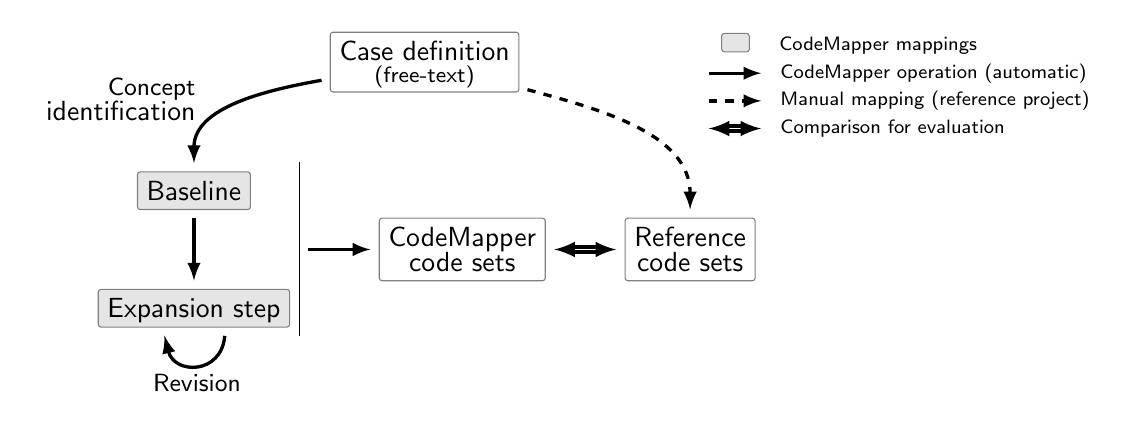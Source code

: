 % -*- mode: LaTeX -*-
\usetikzlibrary{arrows,calc,shapes.geometric,shapes.arrows,positioning,fit,backgrounds,patterns}


\begin{tikzpicture}[%
rect/.style n args={4}{
        draw=none,
        rectangle,
        append after command={
            \pgfextra{%
                \pgfkeysgetvalue{/pgf/outer xsep}{\oxsep}
                \pgfkeysgetvalue{/pgf/outer ysep}{\oysep}
                \def\arg@one{#1}
                \def\arg@two{#2}
                \def\arg@three{#3}
                \def\arg@four{#4}
                \begin{pgfinterruptpath}
                    \ifx\\#1\\\else
                        \draw[draw,#1] ([xshift=-\oxsep,yshift=+\pgflinewidth]\tikzlastnode.south east) edge ([xshift=-\oxsep,yshift=0\ifx\arg@two\@empty-\pgflinewidth\fi]\tikzlastnode.north east);
                    \fi\ifx\\#2\\\else
                        \draw[draw,#2] ([xshift=-\pgflinewidth,yshift=-\oysep]\tikzlastnode.north east) edge ([xshift=0\ifx\arg@three\@empty+\pgflinewidth\fi,yshift=-\oysep]\tikzlastnode.north west);
                    \fi\ifx\\#3\\\else
                        \draw[draw,#3] ([xshift=\oxsep,yshift=0-\pgflinewidth]\tikzlastnode.north west) edge ([xshift=\oxsep,yshift=0\ifx\arg@four\@empty+\pgflinewidth\fi]\tikzlastnode.south west);
                    \fi\ifx\\#4\\\else
                        \draw[draw,#4] ([xshift=0+\pgflinewidth,yshift=\oysep]\tikzlastnode.south west) edge ([xshift=0\ifx\arg@one\@empty-\pgflinewidth\fi,yshift=\oysep]\tikzlastnode.south east);
                    \fi
                \end{pgfinterruptpath}
            }
        }
    },
    every node/.style={%
      font=\sffamily,
      align=center
    },
    every path/.style={%
      font=\sffamily
    },
    insidearrow/.style={%
      -latex,
      very thick,
      shorten <= 3pt,
      shorten >= 3pt
    },
    insidenode/.style={%
      draw=black!50,
      fill=black!10,
%       postaction={
%           pattern=dots
%       },
      rounded corners=0.1em,
      text depth=0em
    },%
    outsidenode/.style={%
%       pattern=dots,
      draw=black!50,
%      fill=black!20,
      rounded corners=0.1em,
      text depth=0em
    },
    outsidearrow/.style={%
      dashed,
      color=black!70,thick,
      -latex, very thick,
      shorten <= 3pt,
      shorten >= 3pt
    },
    dot/.style={circle,fill=#1,inner sep=0,minimum size=4pt},
  ]

  \node[outsidenode] (casedef) {Case definition \\[-0.4em] \footnotesize (free-text)};
  \node[insidenode] (base) [below left=of casedef] {Baseline};
  \node[insidenode] (expand) [below=of base] {Expansion step};


%  \node (comap) [above left=1em and 1.5em of casedef] {CodeMapper \\[-0.4em] \footnotesize (automatic)};
%  \node[above right=1em and -2.5em of casedef, align=right] (manual) {Reference mapping \\[-0.3em] \footnotesize (manual)};

\tikzset{dot/.style={circle,fill=#1,inner sep=0,minimum size=4pt}}

%  \node (proj) [right=of zero, align=right] {Project \\[-0.4em] \scriptsize (manual)};

  \node[draw,rect={solid}{}{}{},fit=(base) (expand)] (mappings) {};

  \node[outsidenode] (mappingcodes) [right=of mappings] {CodeMapper \\[-0.3em] code sets};
  \node[outsidenode] (refer) [right=of mappingcodes] {Reference \\[-0.3em] code sets};
  
  \path (casedef)
    edge[insidearrow,out=190,in=90]
    node[above left,align=right,near end] (indexing) {\small Concept \\[-0.3em] identification}
    (base);

  \path (base)
    edge[insidearrow]
%    node[left, align=right] (indexing) {\small = Expansion step 0}
    (expand);

% 
  \draw[insidearrow] ($ (expand.south) + (0.4,0) $)
    .. controls +(-.05,-.6) and +(0.15,-.6) ..
    node[below] (revision) {\small Revision}
     ($ (expand.south) + (-.4,0) $);

  \path (casedef)
    edge[insidearrow,out=-15	, in=90,dashed]
    (refer);

  \path (mappingcodes)
    edge[insidearrow, latex-latex, double]
%    node[below] {\footnotesize Comparison}
    (refer);

  \path (mappings)
    edge[insidearrow]
    (mappingcodes);

    \coordinate (legend) at ($(current bounding box.north east) + (-2em,-1.5em)$);
    \draw[insidearrow]
      (legend)
      ++(0, 0em) -- ++(2.5em, 0)
      node[right] {\scriptsize CodeMapper operation (automatic)};
    \draw[insidearrow, dashed]
      (legend)
      ++(0, -1em) -- ++(2.5em, 0)
      node[right] {\scriptsize Manual mapping (reference project)};
    \draw[insidearrow, latex-latex, double]
      (legend)
      ++(0, -2em) -- ++(2.5em, 0)
      node[right] {\scriptsize Comparison for evaluation};
 
    \node[insidenode, anchor=south west] at ($(legend) + (0.75em,0.75em)$) {\ };
	\draw[draw=none] (legend) 
      ++(0, 1em) -- ++(2.5em, 0)
      node[right] {\scriptsize CodeMapper mappings};

%   \node[dot=red] at (legend) {};
\end{tikzpicture}